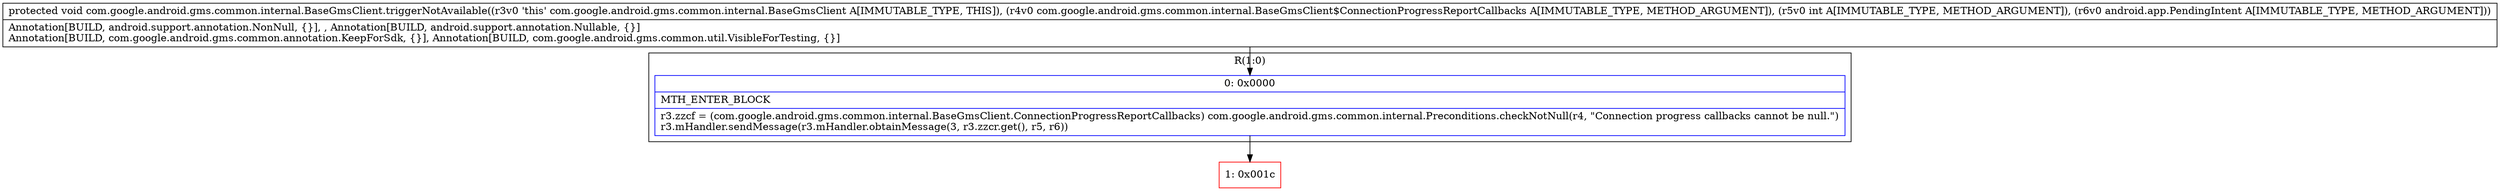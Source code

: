 digraph "CFG forcom.google.android.gms.common.internal.BaseGmsClient.triggerNotAvailable(Lcom\/google\/android\/gms\/common\/internal\/BaseGmsClient$ConnectionProgressReportCallbacks;ILandroid\/app\/PendingIntent;)V" {
subgraph cluster_Region_2012108421 {
label = "R(1:0)";
node [shape=record,color=blue];
Node_0 [shape=record,label="{0\:\ 0x0000|MTH_ENTER_BLOCK\l|r3.zzcf = (com.google.android.gms.common.internal.BaseGmsClient.ConnectionProgressReportCallbacks) com.google.android.gms.common.internal.Preconditions.checkNotNull(r4, \"Connection progress callbacks cannot be null.\")\lr3.mHandler.sendMessage(r3.mHandler.obtainMessage(3, r3.zzcr.get(), r5, r6))\l}"];
}
Node_1 [shape=record,color=red,label="{1\:\ 0x001c}"];
MethodNode[shape=record,label="{protected void com.google.android.gms.common.internal.BaseGmsClient.triggerNotAvailable((r3v0 'this' com.google.android.gms.common.internal.BaseGmsClient A[IMMUTABLE_TYPE, THIS]), (r4v0 com.google.android.gms.common.internal.BaseGmsClient$ConnectionProgressReportCallbacks A[IMMUTABLE_TYPE, METHOD_ARGUMENT]), (r5v0 int A[IMMUTABLE_TYPE, METHOD_ARGUMENT]), (r6v0 android.app.PendingIntent A[IMMUTABLE_TYPE, METHOD_ARGUMENT]))  | Annotation[BUILD, android.support.annotation.NonNull, \{\}], , Annotation[BUILD, android.support.annotation.Nullable, \{\}]\lAnnotation[BUILD, com.google.android.gms.common.annotation.KeepForSdk, \{\}], Annotation[BUILD, com.google.android.gms.common.util.VisibleForTesting, \{\}]\l}"];
MethodNode -> Node_0;
Node_0 -> Node_1;
}

